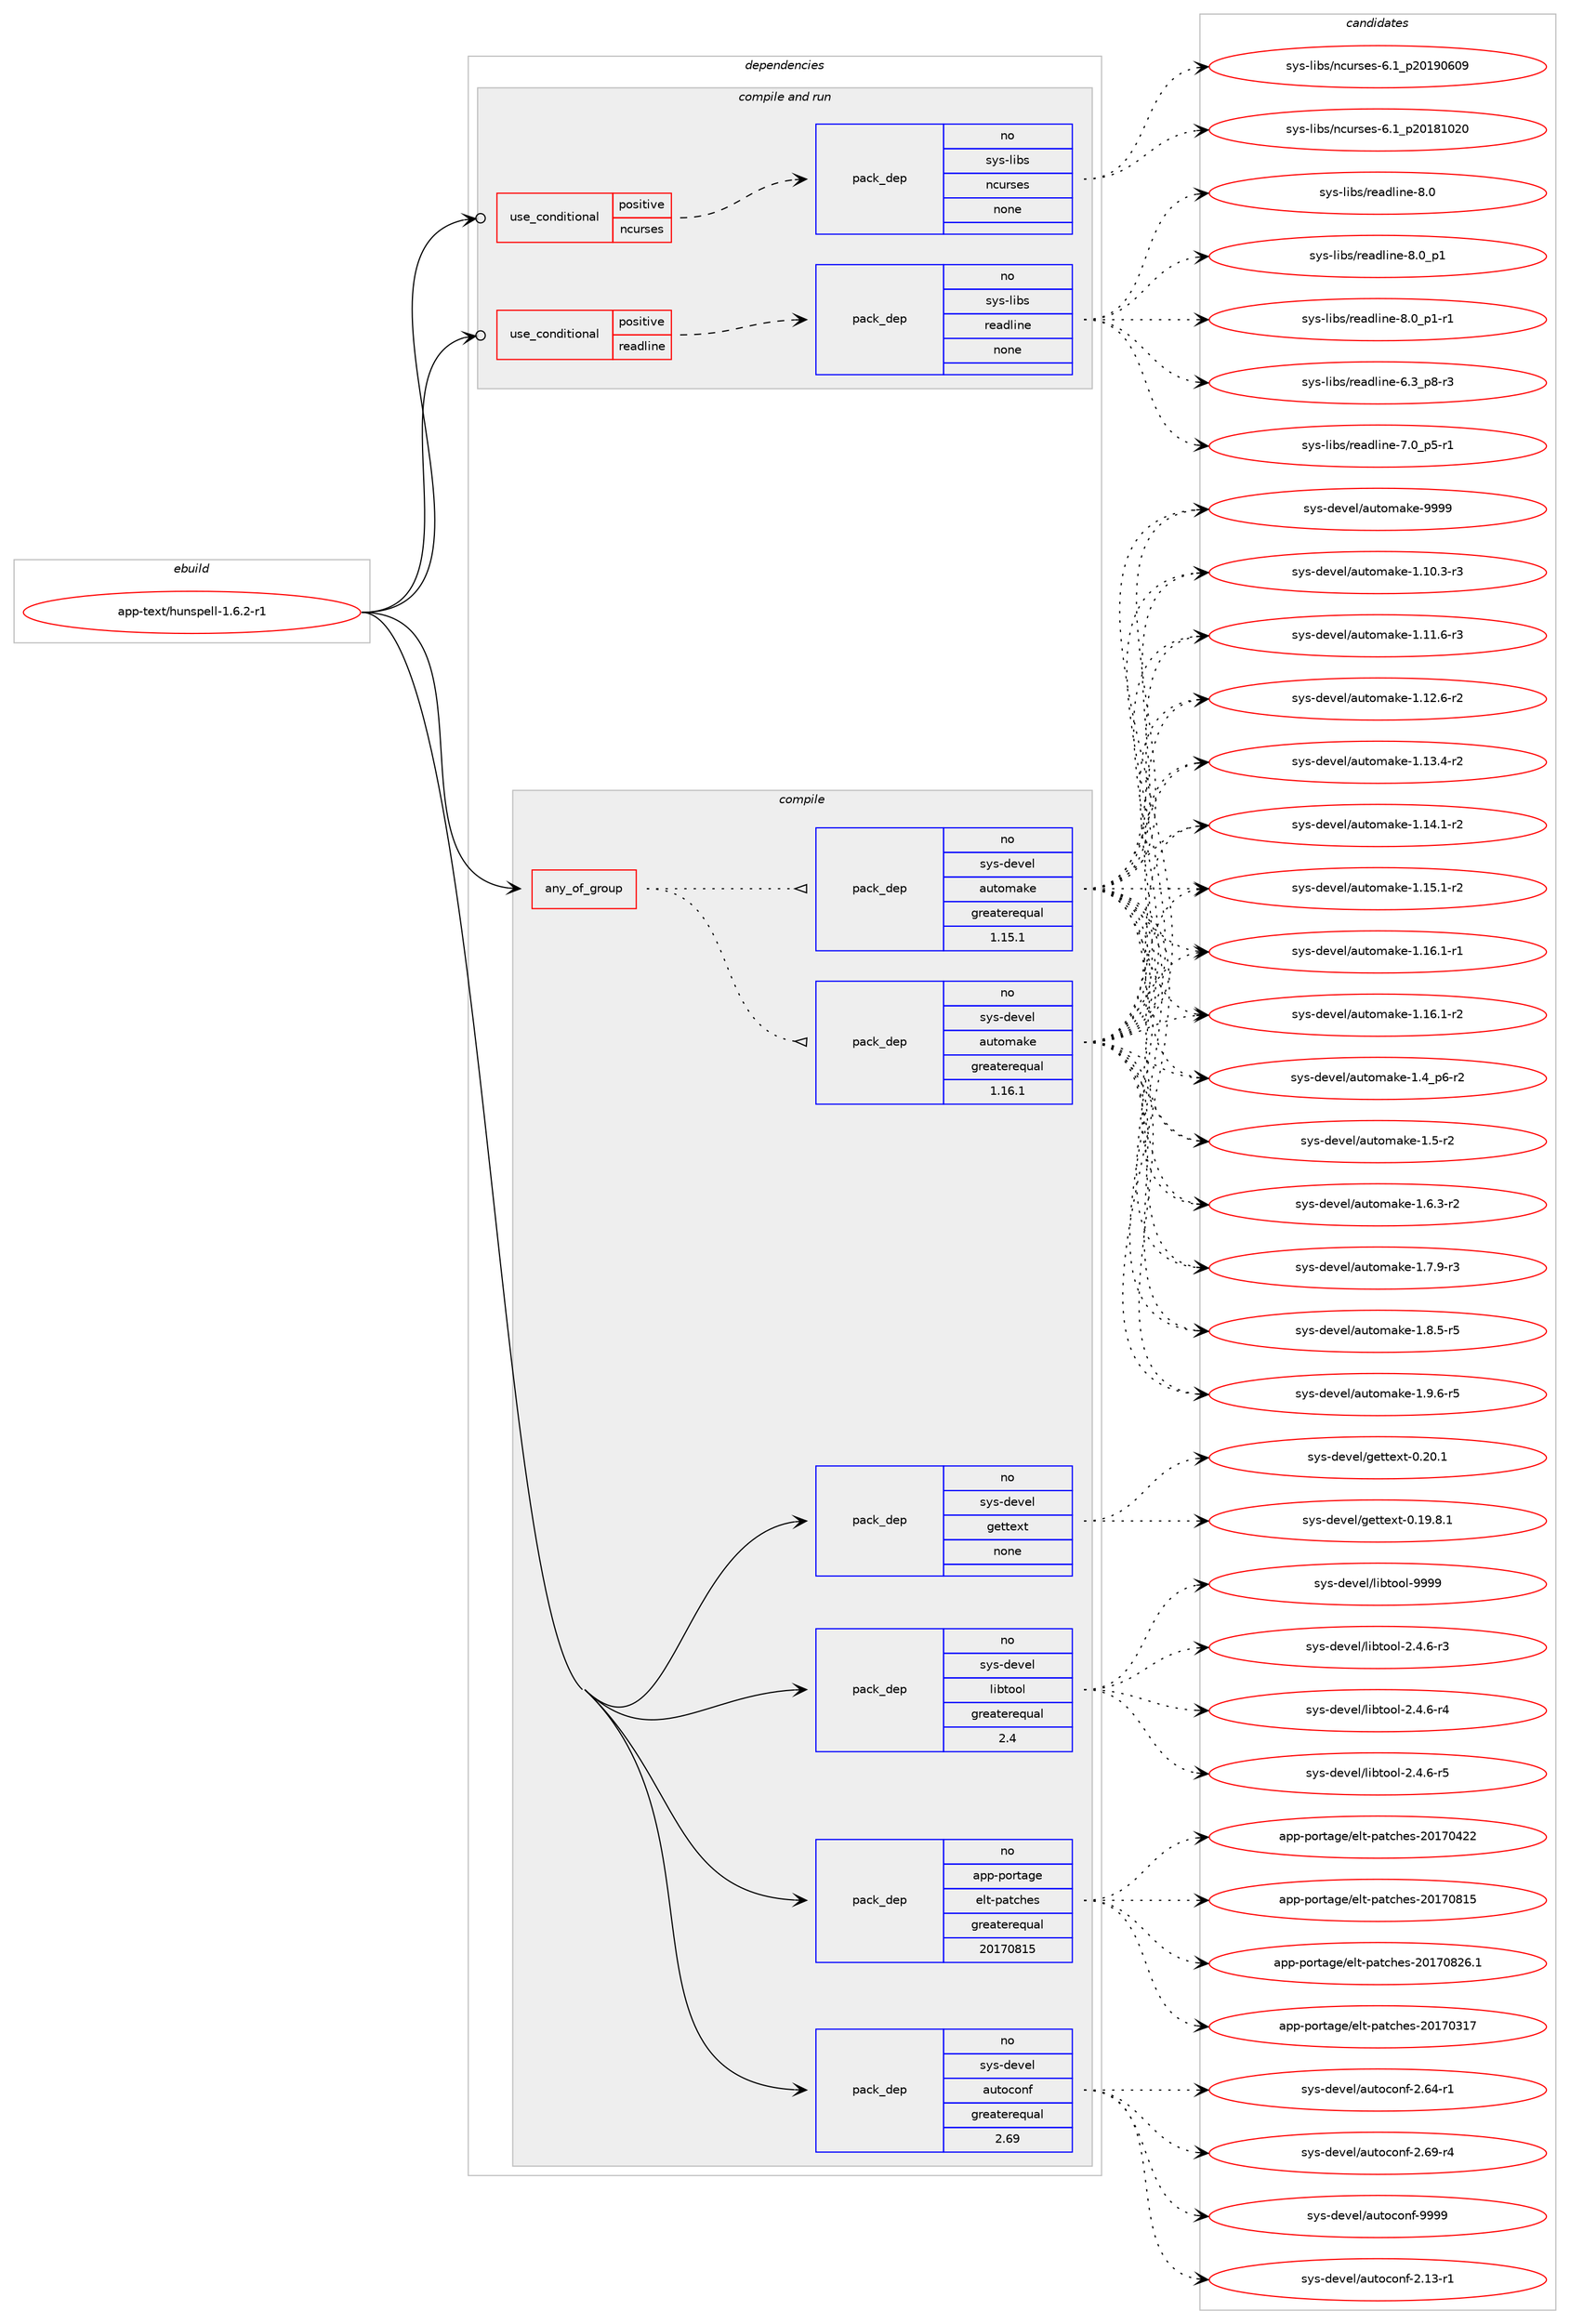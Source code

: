 digraph prolog {

# *************
# Graph options
# *************

newrank=true;
concentrate=true;
compound=true;
graph [rankdir=LR,fontname=Helvetica,fontsize=10,ranksep=1.5];#, ranksep=2.5, nodesep=0.2];
edge  [arrowhead=vee];
node  [fontname=Helvetica,fontsize=10];

# **********
# The ebuild
# **********

subgraph cluster_leftcol {
color=gray;
rank=same;
label=<<i>ebuild</i>>;
id [label="app-text/hunspell-1.6.2-r1", color=red, width=4, href="../app-text/hunspell-1.6.2-r1.svg"];
}

# ****************
# The dependencies
# ****************

subgraph cluster_midcol {
color=gray;
label=<<i>dependencies</i>>;
subgraph cluster_compile {
fillcolor="#eeeeee";
style=filled;
label=<<i>compile</i>>;
subgraph any8886 {
dependency509237 [label=<<TABLE BORDER="0" CELLBORDER="1" CELLSPACING="0" CELLPADDING="4"><TR><TD CELLPADDING="10">any_of_group</TD></TR></TABLE>>, shape=none, color=red];subgraph pack378583 {
dependency509238 [label=<<TABLE BORDER="0" CELLBORDER="1" CELLSPACING="0" CELLPADDING="4" WIDTH="220"><TR><TD ROWSPAN="6" CELLPADDING="30">pack_dep</TD></TR><TR><TD WIDTH="110">no</TD></TR><TR><TD>sys-devel</TD></TR><TR><TD>automake</TD></TR><TR><TD>greaterequal</TD></TR><TR><TD>1.16.1</TD></TR></TABLE>>, shape=none, color=blue];
}
dependency509237:e -> dependency509238:w [weight=20,style="dotted",arrowhead="oinv"];
subgraph pack378584 {
dependency509239 [label=<<TABLE BORDER="0" CELLBORDER="1" CELLSPACING="0" CELLPADDING="4" WIDTH="220"><TR><TD ROWSPAN="6" CELLPADDING="30">pack_dep</TD></TR><TR><TD WIDTH="110">no</TD></TR><TR><TD>sys-devel</TD></TR><TR><TD>automake</TD></TR><TR><TD>greaterequal</TD></TR><TR><TD>1.15.1</TD></TR></TABLE>>, shape=none, color=blue];
}
dependency509237:e -> dependency509239:w [weight=20,style="dotted",arrowhead="oinv"];
}
id:e -> dependency509237:w [weight=20,style="solid",arrowhead="vee"];
subgraph pack378585 {
dependency509240 [label=<<TABLE BORDER="0" CELLBORDER="1" CELLSPACING="0" CELLPADDING="4" WIDTH="220"><TR><TD ROWSPAN="6" CELLPADDING="30">pack_dep</TD></TR><TR><TD WIDTH="110">no</TD></TR><TR><TD>app-portage</TD></TR><TR><TD>elt-patches</TD></TR><TR><TD>greaterequal</TD></TR><TR><TD>20170815</TD></TR></TABLE>>, shape=none, color=blue];
}
id:e -> dependency509240:w [weight=20,style="solid",arrowhead="vee"];
subgraph pack378586 {
dependency509241 [label=<<TABLE BORDER="0" CELLBORDER="1" CELLSPACING="0" CELLPADDING="4" WIDTH="220"><TR><TD ROWSPAN="6" CELLPADDING="30">pack_dep</TD></TR><TR><TD WIDTH="110">no</TD></TR><TR><TD>sys-devel</TD></TR><TR><TD>autoconf</TD></TR><TR><TD>greaterequal</TD></TR><TR><TD>2.69</TD></TR></TABLE>>, shape=none, color=blue];
}
id:e -> dependency509241:w [weight=20,style="solid",arrowhead="vee"];
subgraph pack378587 {
dependency509242 [label=<<TABLE BORDER="0" CELLBORDER="1" CELLSPACING="0" CELLPADDING="4" WIDTH="220"><TR><TD ROWSPAN="6" CELLPADDING="30">pack_dep</TD></TR><TR><TD WIDTH="110">no</TD></TR><TR><TD>sys-devel</TD></TR><TR><TD>gettext</TD></TR><TR><TD>none</TD></TR><TR><TD></TD></TR></TABLE>>, shape=none, color=blue];
}
id:e -> dependency509242:w [weight=20,style="solid",arrowhead="vee"];
subgraph pack378588 {
dependency509243 [label=<<TABLE BORDER="0" CELLBORDER="1" CELLSPACING="0" CELLPADDING="4" WIDTH="220"><TR><TD ROWSPAN="6" CELLPADDING="30">pack_dep</TD></TR><TR><TD WIDTH="110">no</TD></TR><TR><TD>sys-devel</TD></TR><TR><TD>libtool</TD></TR><TR><TD>greaterequal</TD></TR><TR><TD>2.4</TD></TR></TABLE>>, shape=none, color=blue];
}
id:e -> dependency509243:w [weight=20,style="solid",arrowhead="vee"];
}
subgraph cluster_compileandrun {
fillcolor="#eeeeee";
style=filled;
label=<<i>compile and run</i>>;
subgraph cond121444 {
dependency509244 [label=<<TABLE BORDER="0" CELLBORDER="1" CELLSPACING="0" CELLPADDING="4"><TR><TD ROWSPAN="3" CELLPADDING="10">use_conditional</TD></TR><TR><TD>positive</TD></TR><TR><TD>ncurses</TD></TR></TABLE>>, shape=none, color=red];
subgraph pack378589 {
dependency509245 [label=<<TABLE BORDER="0" CELLBORDER="1" CELLSPACING="0" CELLPADDING="4" WIDTH="220"><TR><TD ROWSPAN="6" CELLPADDING="30">pack_dep</TD></TR><TR><TD WIDTH="110">no</TD></TR><TR><TD>sys-libs</TD></TR><TR><TD>ncurses</TD></TR><TR><TD>none</TD></TR><TR><TD></TD></TR></TABLE>>, shape=none, color=blue];
}
dependency509244:e -> dependency509245:w [weight=20,style="dashed",arrowhead="vee"];
}
id:e -> dependency509244:w [weight=20,style="solid",arrowhead="odotvee"];
subgraph cond121445 {
dependency509246 [label=<<TABLE BORDER="0" CELLBORDER="1" CELLSPACING="0" CELLPADDING="4"><TR><TD ROWSPAN="3" CELLPADDING="10">use_conditional</TD></TR><TR><TD>positive</TD></TR><TR><TD>readline</TD></TR></TABLE>>, shape=none, color=red];
subgraph pack378590 {
dependency509247 [label=<<TABLE BORDER="0" CELLBORDER="1" CELLSPACING="0" CELLPADDING="4" WIDTH="220"><TR><TD ROWSPAN="6" CELLPADDING="30">pack_dep</TD></TR><TR><TD WIDTH="110">no</TD></TR><TR><TD>sys-libs</TD></TR><TR><TD>readline</TD></TR><TR><TD>none</TD></TR><TR><TD></TD></TR></TABLE>>, shape=none, color=blue];
}
dependency509246:e -> dependency509247:w [weight=20,style="dashed",arrowhead="vee"];
}
id:e -> dependency509246:w [weight=20,style="solid",arrowhead="odotvee"];
}
subgraph cluster_run {
fillcolor="#eeeeee";
style=filled;
label=<<i>run</i>>;
}
}

# **************
# The candidates
# **************

subgraph cluster_choices {
rank=same;
color=gray;
label=<<i>candidates</i>>;

subgraph choice378583 {
color=black;
nodesep=1;
choice11512111545100101118101108479711711611110997107101454946494846514511451 [label="sys-devel/automake-1.10.3-r3", color=red, width=4,href="../sys-devel/automake-1.10.3-r3.svg"];
choice11512111545100101118101108479711711611110997107101454946494946544511451 [label="sys-devel/automake-1.11.6-r3", color=red, width=4,href="../sys-devel/automake-1.11.6-r3.svg"];
choice11512111545100101118101108479711711611110997107101454946495046544511450 [label="sys-devel/automake-1.12.6-r2", color=red, width=4,href="../sys-devel/automake-1.12.6-r2.svg"];
choice11512111545100101118101108479711711611110997107101454946495146524511450 [label="sys-devel/automake-1.13.4-r2", color=red, width=4,href="../sys-devel/automake-1.13.4-r2.svg"];
choice11512111545100101118101108479711711611110997107101454946495246494511450 [label="sys-devel/automake-1.14.1-r2", color=red, width=4,href="../sys-devel/automake-1.14.1-r2.svg"];
choice11512111545100101118101108479711711611110997107101454946495346494511450 [label="sys-devel/automake-1.15.1-r2", color=red, width=4,href="../sys-devel/automake-1.15.1-r2.svg"];
choice11512111545100101118101108479711711611110997107101454946495446494511449 [label="sys-devel/automake-1.16.1-r1", color=red, width=4,href="../sys-devel/automake-1.16.1-r1.svg"];
choice11512111545100101118101108479711711611110997107101454946495446494511450 [label="sys-devel/automake-1.16.1-r2", color=red, width=4,href="../sys-devel/automake-1.16.1-r2.svg"];
choice115121115451001011181011084797117116111109971071014549465295112544511450 [label="sys-devel/automake-1.4_p6-r2", color=red, width=4,href="../sys-devel/automake-1.4_p6-r2.svg"];
choice11512111545100101118101108479711711611110997107101454946534511450 [label="sys-devel/automake-1.5-r2", color=red, width=4,href="../sys-devel/automake-1.5-r2.svg"];
choice115121115451001011181011084797117116111109971071014549465446514511450 [label="sys-devel/automake-1.6.3-r2", color=red, width=4,href="../sys-devel/automake-1.6.3-r2.svg"];
choice115121115451001011181011084797117116111109971071014549465546574511451 [label="sys-devel/automake-1.7.9-r3", color=red, width=4,href="../sys-devel/automake-1.7.9-r3.svg"];
choice115121115451001011181011084797117116111109971071014549465646534511453 [label="sys-devel/automake-1.8.5-r5", color=red, width=4,href="../sys-devel/automake-1.8.5-r5.svg"];
choice115121115451001011181011084797117116111109971071014549465746544511453 [label="sys-devel/automake-1.9.6-r5", color=red, width=4,href="../sys-devel/automake-1.9.6-r5.svg"];
choice115121115451001011181011084797117116111109971071014557575757 [label="sys-devel/automake-9999", color=red, width=4,href="../sys-devel/automake-9999.svg"];
dependency509238:e -> choice11512111545100101118101108479711711611110997107101454946494846514511451:w [style=dotted,weight="100"];
dependency509238:e -> choice11512111545100101118101108479711711611110997107101454946494946544511451:w [style=dotted,weight="100"];
dependency509238:e -> choice11512111545100101118101108479711711611110997107101454946495046544511450:w [style=dotted,weight="100"];
dependency509238:e -> choice11512111545100101118101108479711711611110997107101454946495146524511450:w [style=dotted,weight="100"];
dependency509238:e -> choice11512111545100101118101108479711711611110997107101454946495246494511450:w [style=dotted,weight="100"];
dependency509238:e -> choice11512111545100101118101108479711711611110997107101454946495346494511450:w [style=dotted,weight="100"];
dependency509238:e -> choice11512111545100101118101108479711711611110997107101454946495446494511449:w [style=dotted,weight="100"];
dependency509238:e -> choice11512111545100101118101108479711711611110997107101454946495446494511450:w [style=dotted,weight="100"];
dependency509238:e -> choice115121115451001011181011084797117116111109971071014549465295112544511450:w [style=dotted,weight="100"];
dependency509238:e -> choice11512111545100101118101108479711711611110997107101454946534511450:w [style=dotted,weight="100"];
dependency509238:e -> choice115121115451001011181011084797117116111109971071014549465446514511450:w [style=dotted,weight="100"];
dependency509238:e -> choice115121115451001011181011084797117116111109971071014549465546574511451:w [style=dotted,weight="100"];
dependency509238:e -> choice115121115451001011181011084797117116111109971071014549465646534511453:w [style=dotted,weight="100"];
dependency509238:e -> choice115121115451001011181011084797117116111109971071014549465746544511453:w [style=dotted,weight="100"];
dependency509238:e -> choice115121115451001011181011084797117116111109971071014557575757:w [style=dotted,weight="100"];
}
subgraph choice378584 {
color=black;
nodesep=1;
choice11512111545100101118101108479711711611110997107101454946494846514511451 [label="sys-devel/automake-1.10.3-r3", color=red, width=4,href="../sys-devel/automake-1.10.3-r3.svg"];
choice11512111545100101118101108479711711611110997107101454946494946544511451 [label="sys-devel/automake-1.11.6-r3", color=red, width=4,href="../sys-devel/automake-1.11.6-r3.svg"];
choice11512111545100101118101108479711711611110997107101454946495046544511450 [label="sys-devel/automake-1.12.6-r2", color=red, width=4,href="../sys-devel/automake-1.12.6-r2.svg"];
choice11512111545100101118101108479711711611110997107101454946495146524511450 [label="sys-devel/automake-1.13.4-r2", color=red, width=4,href="../sys-devel/automake-1.13.4-r2.svg"];
choice11512111545100101118101108479711711611110997107101454946495246494511450 [label="sys-devel/automake-1.14.1-r2", color=red, width=4,href="../sys-devel/automake-1.14.1-r2.svg"];
choice11512111545100101118101108479711711611110997107101454946495346494511450 [label="sys-devel/automake-1.15.1-r2", color=red, width=4,href="../sys-devel/automake-1.15.1-r2.svg"];
choice11512111545100101118101108479711711611110997107101454946495446494511449 [label="sys-devel/automake-1.16.1-r1", color=red, width=4,href="../sys-devel/automake-1.16.1-r1.svg"];
choice11512111545100101118101108479711711611110997107101454946495446494511450 [label="sys-devel/automake-1.16.1-r2", color=red, width=4,href="../sys-devel/automake-1.16.1-r2.svg"];
choice115121115451001011181011084797117116111109971071014549465295112544511450 [label="sys-devel/automake-1.4_p6-r2", color=red, width=4,href="../sys-devel/automake-1.4_p6-r2.svg"];
choice11512111545100101118101108479711711611110997107101454946534511450 [label="sys-devel/automake-1.5-r2", color=red, width=4,href="../sys-devel/automake-1.5-r2.svg"];
choice115121115451001011181011084797117116111109971071014549465446514511450 [label="sys-devel/automake-1.6.3-r2", color=red, width=4,href="../sys-devel/automake-1.6.3-r2.svg"];
choice115121115451001011181011084797117116111109971071014549465546574511451 [label="sys-devel/automake-1.7.9-r3", color=red, width=4,href="../sys-devel/automake-1.7.9-r3.svg"];
choice115121115451001011181011084797117116111109971071014549465646534511453 [label="sys-devel/automake-1.8.5-r5", color=red, width=4,href="../sys-devel/automake-1.8.5-r5.svg"];
choice115121115451001011181011084797117116111109971071014549465746544511453 [label="sys-devel/automake-1.9.6-r5", color=red, width=4,href="../sys-devel/automake-1.9.6-r5.svg"];
choice115121115451001011181011084797117116111109971071014557575757 [label="sys-devel/automake-9999", color=red, width=4,href="../sys-devel/automake-9999.svg"];
dependency509239:e -> choice11512111545100101118101108479711711611110997107101454946494846514511451:w [style=dotted,weight="100"];
dependency509239:e -> choice11512111545100101118101108479711711611110997107101454946494946544511451:w [style=dotted,weight="100"];
dependency509239:e -> choice11512111545100101118101108479711711611110997107101454946495046544511450:w [style=dotted,weight="100"];
dependency509239:e -> choice11512111545100101118101108479711711611110997107101454946495146524511450:w [style=dotted,weight="100"];
dependency509239:e -> choice11512111545100101118101108479711711611110997107101454946495246494511450:w [style=dotted,weight="100"];
dependency509239:e -> choice11512111545100101118101108479711711611110997107101454946495346494511450:w [style=dotted,weight="100"];
dependency509239:e -> choice11512111545100101118101108479711711611110997107101454946495446494511449:w [style=dotted,weight="100"];
dependency509239:e -> choice11512111545100101118101108479711711611110997107101454946495446494511450:w [style=dotted,weight="100"];
dependency509239:e -> choice115121115451001011181011084797117116111109971071014549465295112544511450:w [style=dotted,weight="100"];
dependency509239:e -> choice11512111545100101118101108479711711611110997107101454946534511450:w [style=dotted,weight="100"];
dependency509239:e -> choice115121115451001011181011084797117116111109971071014549465446514511450:w [style=dotted,weight="100"];
dependency509239:e -> choice115121115451001011181011084797117116111109971071014549465546574511451:w [style=dotted,weight="100"];
dependency509239:e -> choice115121115451001011181011084797117116111109971071014549465646534511453:w [style=dotted,weight="100"];
dependency509239:e -> choice115121115451001011181011084797117116111109971071014549465746544511453:w [style=dotted,weight="100"];
dependency509239:e -> choice115121115451001011181011084797117116111109971071014557575757:w [style=dotted,weight="100"];
}
subgraph choice378585 {
color=black;
nodesep=1;
choice97112112451121111141169710310147101108116451129711699104101115455048495548514955 [label="app-portage/elt-patches-20170317", color=red, width=4,href="../app-portage/elt-patches-20170317.svg"];
choice97112112451121111141169710310147101108116451129711699104101115455048495548525050 [label="app-portage/elt-patches-20170422", color=red, width=4,href="../app-portage/elt-patches-20170422.svg"];
choice97112112451121111141169710310147101108116451129711699104101115455048495548564953 [label="app-portage/elt-patches-20170815", color=red, width=4,href="../app-portage/elt-patches-20170815.svg"];
choice971121124511211111411697103101471011081164511297116991041011154550484955485650544649 [label="app-portage/elt-patches-20170826.1", color=red, width=4,href="../app-portage/elt-patches-20170826.1.svg"];
dependency509240:e -> choice97112112451121111141169710310147101108116451129711699104101115455048495548514955:w [style=dotted,weight="100"];
dependency509240:e -> choice97112112451121111141169710310147101108116451129711699104101115455048495548525050:w [style=dotted,weight="100"];
dependency509240:e -> choice97112112451121111141169710310147101108116451129711699104101115455048495548564953:w [style=dotted,weight="100"];
dependency509240:e -> choice971121124511211111411697103101471011081164511297116991041011154550484955485650544649:w [style=dotted,weight="100"];
}
subgraph choice378586 {
color=black;
nodesep=1;
choice1151211154510010111810110847971171161119911111010245504649514511449 [label="sys-devel/autoconf-2.13-r1", color=red, width=4,href="../sys-devel/autoconf-2.13-r1.svg"];
choice1151211154510010111810110847971171161119911111010245504654524511449 [label="sys-devel/autoconf-2.64-r1", color=red, width=4,href="../sys-devel/autoconf-2.64-r1.svg"];
choice1151211154510010111810110847971171161119911111010245504654574511452 [label="sys-devel/autoconf-2.69-r4", color=red, width=4,href="../sys-devel/autoconf-2.69-r4.svg"];
choice115121115451001011181011084797117116111991111101024557575757 [label="sys-devel/autoconf-9999", color=red, width=4,href="../sys-devel/autoconf-9999.svg"];
dependency509241:e -> choice1151211154510010111810110847971171161119911111010245504649514511449:w [style=dotted,weight="100"];
dependency509241:e -> choice1151211154510010111810110847971171161119911111010245504654524511449:w [style=dotted,weight="100"];
dependency509241:e -> choice1151211154510010111810110847971171161119911111010245504654574511452:w [style=dotted,weight="100"];
dependency509241:e -> choice115121115451001011181011084797117116111991111101024557575757:w [style=dotted,weight="100"];
}
subgraph choice378587 {
color=black;
nodesep=1;
choice1151211154510010111810110847103101116116101120116454846495746564649 [label="sys-devel/gettext-0.19.8.1", color=red, width=4,href="../sys-devel/gettext-0.19.8.1.svg"];
choice115121115451001011181011084710310111611610112011645484650484649 [label="sys-devel/gettext-0.20.1", color=red, width=4,href="../sys-devel/gettext-0.20.1.svg"];
dependency509242:e -> choice1151211154510010111810110847103101116116101120116454846495746564649:w [style=dotted,weight="100"];
dependency509242:e -> choice115121115451001011181011084710310111611610112011645484650484649:w [style=dotted,weight="100"];
}
subgraph choice378588 {
color=black;
nodesep=1;
choice1151211154510010111810110847108105981161111111084550465246544511451 [label="sys-devel/libtool-2.4.6-r3", color=red, width=4,href="../sys-devel/libtool-2.4.6-r3.svg"];
choice1151211154510010111810110847108105981161111111084550465246544511452 [label="sys-devel/libtool-2.4.6-r4", color=red, width=4,href="../sys-devel/libtool-2.4.6-r4.svg"];
choice1151211154510010111810110847108105981161111111084550465246544511453 [label="sys-devel/libtool-2.4.6-r5", color=red, width=4,href="../sys-devel/libtool-2.4.6-r5.svg"];
choice1151211154510010111810110847108105981161111111084557575757 [label="sys-devel/libtool-9999", color=red, width=4,href="../sys-devel/libtool-9999.svg"];
dependency509243:e -> choice1151211154510010111810110847108105981161111111084550465246544511451:w [style=dotted,weight="100"];
dependency509243:e -> choice1151211154510010111810110847108105981161111111084550465246544511452:w [style=dotted,weight="100"];
dependency509243:e -> choice1151211154510010111810110847108105981161111111084550465246544511453:w [style=dotted,weight="100"];
dependency509243:e -> choice1151211154510010111810110847108105981161111111084557575757:w [style=dotted,weight="100"];
}
subgraph choice378589 {
color=black;
nodesep=1;
choice1151211154510810598115471109911711411510111545544649951125048495649485048 [label="sys-libs/ncurses-6.1_p20181020", color=red, width=4,href="../sys-libs/ncurses-6.1_p20181020.svg"];
choice1151211154510810598115471109911711411510111545544649951125048495748544857 [label="sys-libs/ncurses-6.1_p20190609", color=red, width=4,href="../sys-libs/ncurses-6.1_p20190609.svg"];
dependency509245:e -> choice1151211154510810598115471109911711411510111545544649951125048495649485048:w [style=dotted,weight="100"];
dependency509245:e -> choice1151211154510810598115471109911711411510111545544649951125048495748544857:w [style=dotted,weight="100"];
}
subgraph choice378590 {
color=black;
nodesep=1;
choice115121115451081059811547114101971001081051101014554465195112564511451 [label="sys-libs/readline-6.3_p8-r3", color=red, width=4,href="../sys-libs/readline-6.3_p8-r3.svg"];
choice115121115451081059811547114101971001081051101014555464895112534511449 [label="sys-libs/readline-7.0_p5-r1", color=red, width=4,href="../sys-libs/readline-7.0_p5-r1.svg"];
choice1151211154510810598115471141019710010810511010145564648 [label="sys-libs/readline-8.0", color=red, width=4,href="../sys-libs/readline-8.0.svg"];
choice11512111545108105981154711410197100108105110101455646489511249 [label="sys-libs/readline-8.0_p1", color=red, width=4,href="../sys-libs/readline-8.0_p1.svg"];
choice115121115451081059811547114101971001081051101014556464895112494511449 [label="sys-libs/readline-8.0_p1-r1", color=red, width=4,href="../sys-libs/readline-8.0_p1-r1.svg"];
dependency509247:e -> choice115121115451081059811547114101971001081051101014554465195112564511451:w [style=dotted,weight="100"];
dependency509247:e -> choice115121115451081059811547114101971001081051101014555464895112534511449:w [style=dotted,weight="100"];
dependency509247:e -> choice1151211154510810598115471141019710010810511010145564648:w [style=dotted,weight="100"];
dependency509247:e -> choice11512111545108105981154711410197100108105110101455646489511249:w [style=dotted,weight="100"];
dependency509247:e -> choice115121115451081059811547114101971001081051101014556464895112494511449:w [style=dotted,weight="100"];
}
}

}
